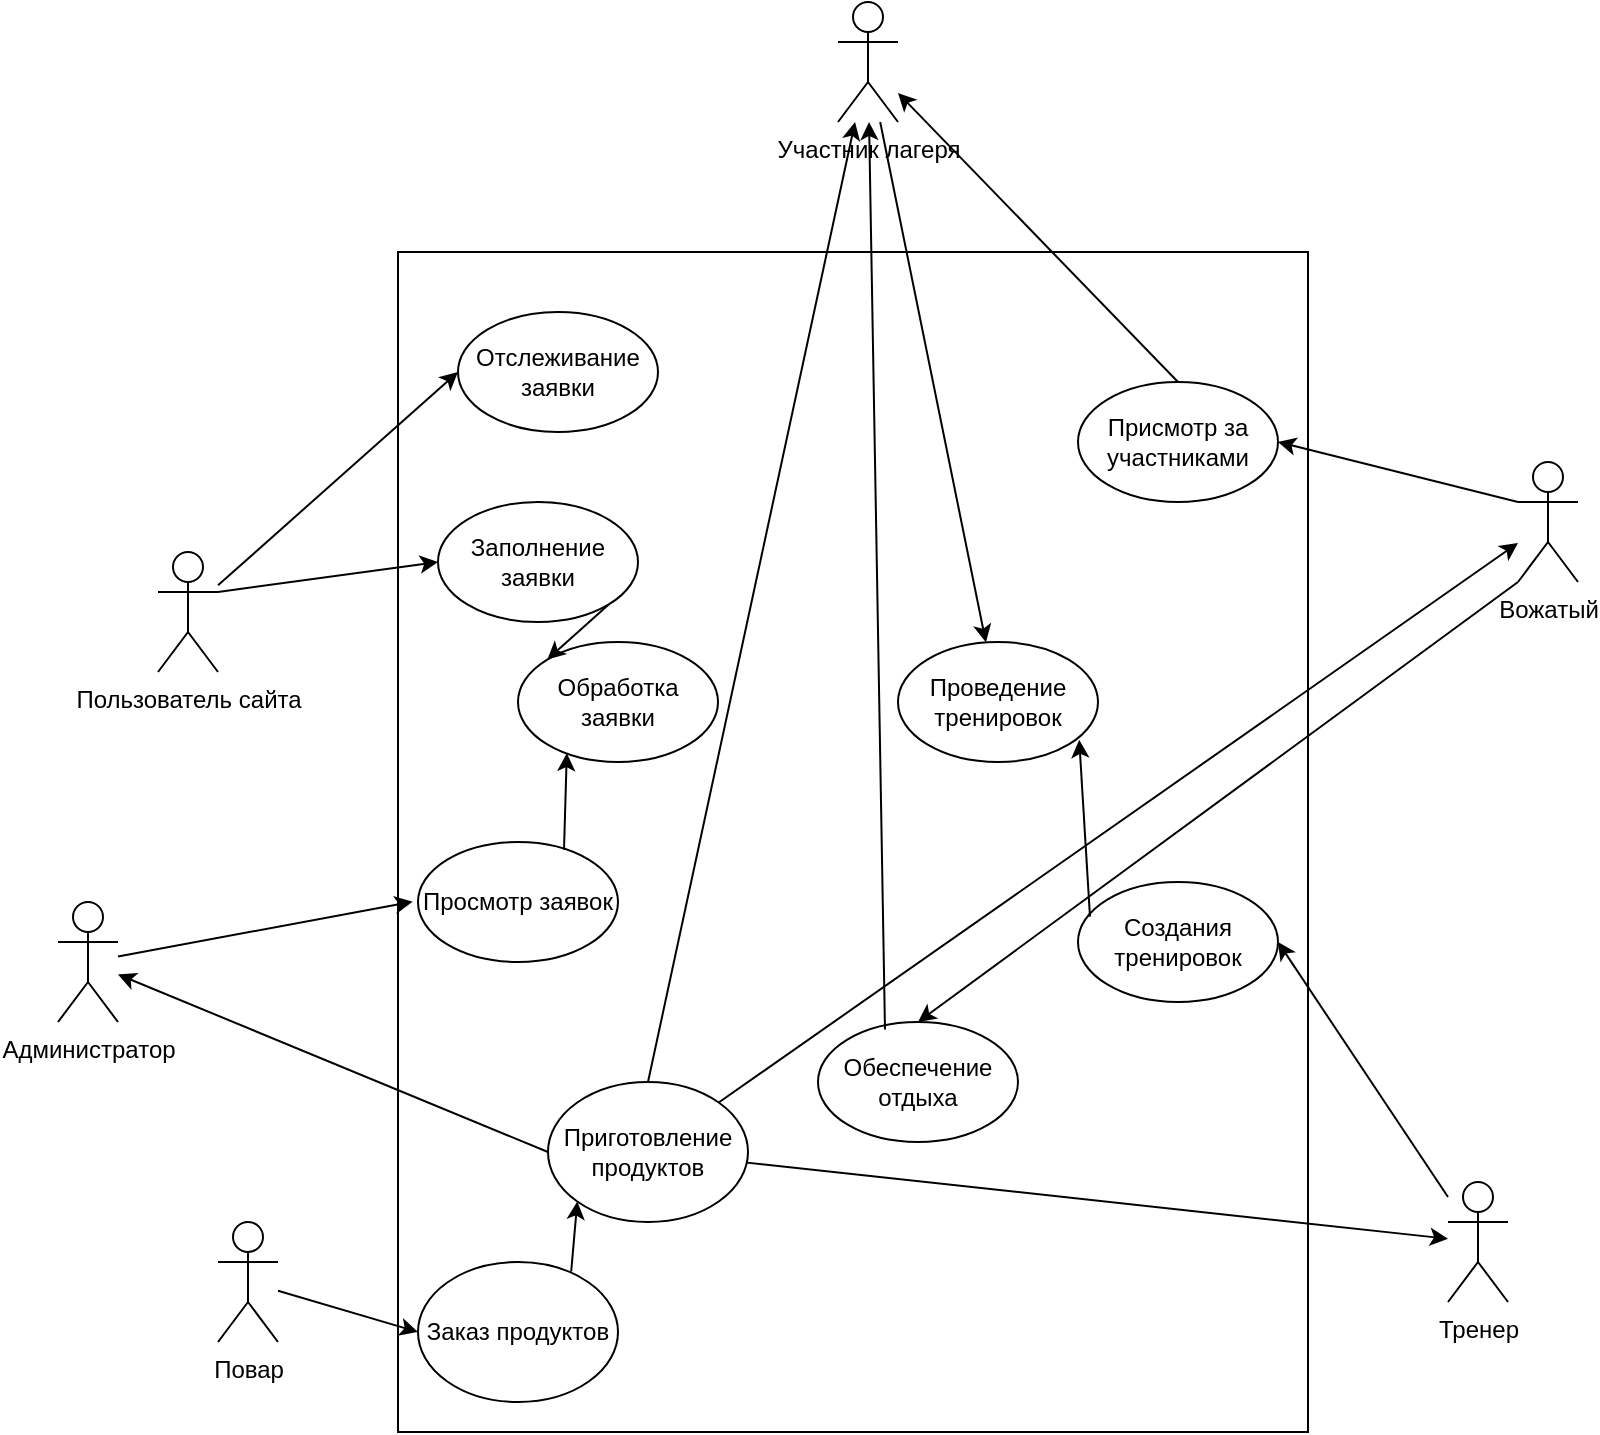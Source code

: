 <mxfile version="24.3.1" type="device">
  <diagram id="R2lEEEUBdFMjLlhIrx00" name="Page-1">
    <mxGraphModel dx="2944" dy="596" grid="1" gridSize="10" guides="1" tooltips="1" connect="1" arrows="1" fold="1" page="1" pageScale="1" pageWidth="850" pageHeight="1100" math="0" shadow="0" extFonts="Permanent Marker^https://fonts.googleapis.com/css?family=Permanent+Marker">
      <root>
        <mxCell id="0" />
        <mxCell id="1" parent="0" />
        <mxCell id="IeWaTaDR5QfWAJEZIo10-232" value="" style="rounded=0;whiteSpace=wrap;html=1;" vertex="1" parent="1">
          <mxGeometry x="1200" y="1385" width="455" height="590" as="geometry" />
        </mxCell>
        <mxCell id="IeWaTaDR5QfWAJEZIo10-233" value="Пользователь сайта" style="shape=umlActor;verticalLabelPosition=bottom;verticalAlign=top;html=1;outlineConnect=0;" vertex="1" parent="1">
          <mxGeometry x="1080" y="1535" width="30" height="60" as="geometry" />
        </mxCell>
        <mxCell id="IeWaTaDR5QfWAJEZIo10-234" value="Администратор" style="shape=umlActor;verticalLabelPosition=bottom;verticalAlign=top;html=1;outlineConnect=0;" vertex="1" parent="1">
          <mxGeometry x="1030" y="1710" width="30" height="60" as="geometry" />
        </mxCell>
        <mxCell id="IeWaTaDR5QfWAJEZIo10-235" value="Просмотр заявок" style="ellipse;whiteSpace=wrap;html=1;" vertex="1" parent="1">
          <mxGeometry x="1210" y="1680" width="100" height="60" as="geometry" />
        </mxCell>
        <mxCell id="IeWaTaDR5QfWAJEZIo10-236" value="Заполнение заявки" style="ellipse;whiteSpace=wrap;html=1;" vertex="1" parent="1">
          <mxGeometry x="1220" y="1510" width="100" height="60" as="geometry" />
        </mxCell>
        <mxCell id="IeWaTaDR5QfWAJEZIo10-237" value="Отслеживание заявки" style="ellipse;whiteSpace=wrap;html=1;" vertex="1" parent="1">
          <mxGeometry x="1230" y="1415" width="100" height="60" as="geometry" />
        </mxCell>
        <mxCell id="IeWaTaDR5QfWAJEZIo10-238" value="Тренер" style="shape=umlActor;verticalLabelPosition=bottom;verticalAlign=top;html=1;outlineConnect=0;" vertex="1" parent="1">
          <mxGeometry x="1725" y="1850" width="30" height="60" as="geometry" />
        </mxCell>
        <mxCell id="IeWaTaDR5QfWAJEZIo10-239" value="Создания тренировок" style="ellipse;whiteSpace=wrap;html=1;" vertex="1" parent="1">
          <mxGeometry x="1540" y="1700" width="100" height="60" as="geometry" />
        </mxCell>
        <mxCell id="IeWaTaDR5QfWAJEZIo10-241" value="Вожатый" style="shape=umlActor;verticalLabelPosition=bottom;verticalAlign=top;html=1;outlineConnect=0;" vertex="1" parent="1">
          <mxGeometry x="1760" y="1490" width="30" height="60" as="geometry" />
        </mxCell>
        <mxCell id="IeWaTaDR5QfWAJEZIo10-242" value="Присмотр за участниками" style="ellipse;whiteSpace=wrap;html=1;" vertex="1" parent="1">
          <mxGeometry x="1540" y="1450" width="100" height="60" as="geometry" />
        </mxCell>
        <mxCell id="IeWaTaDR5QfWAJEZIo10-243" value="Повар" style="shape=umlActor;verticalLabelPosition=bottom;verticalAlign=top;html=1;outlineConnect=0;" vertex="1" parent="1">
          <mxGeometry x="1110" y="1870" width="30" height="60" as="geometry" />
        </mxCell>
        <mxCell id="IeWaTaDR5QfWAJEZIo10-245" value="Заказ продуктов" style="ellipse;whiteSpace=wrap;html=1;" vertex="1" parent="1">
          <mxGeometry x="1210" y="1890" width="100" height="70" as="geometry" />
        </mxCell>
        <mxCell id="IeWaTaDR5QfWAJEZIo10-247" value="Участник лагеря" style="shape=umlActor;verticalLabelPosition=bottom;verticalAlign=top;html=1;outlineConnect=0;" vertex="1" parent="1">
          <mxGeometry x="1420" y="1260" width="30" height="60" as="geometry" />
        </mxCell>
        <mxCell id="IeWaTaDR5QfWAJEZIo10-444" value="" style="endArrow=classic;html=1;rounded=0;exitX=1;exitY=0.333;exitDx=0;exitDy=0;exitPerimeter=0;entryX=0;entryY=0.5;entryDx=0;entryDy=0;" edge="1" parent="1" source="IeWaTaDR5QfWAJEZIo10-233" target="IeWaTaDR5QfWAJEZIo10-236">
          <mxGeometry width="50" height="50" relative="1" as="geometry">
            <mxPoint x="1140.0" y="1540" as="sourcePoint" />
            <mxPoint x="1200" y="1500" as="targetPoint" />
          </mxGeometry>
        </mxCell>
        <mxCell id="IeWaTaDR5QfWAJEZIo10-448" value="" style="endArrow=classic;html=1;rounded=0;entryX=0;entryY=0.5;entryDx=0;entryDy=0;" edge="1" parent="1" source="IeWaTaDR5QfWAJEZIo10-233" target="IeWaTaDR5QfWAJEZIo10-237">
          <mxGeometry width="50" height="50" relative="1" as="geometry">
            <mxPoint x="1110" y="1570" as="sourcePoint" />
            <mxPoint x="1240" y="1500" as="targetPoint" />
          </mxGeometry>
        </mxCell>
        <mxCell id="IeWaTaDR5QfWAJEZIo10-451" value="" style="endArrow=classic;html=1;rounded=0;exitX=0;exitY=0.333;exitDx=0;exitDy=0;exitPerimeter=0;entryX=1;entryY=0.5;entryDx=0;entryDy=0;" edge="1" parent="1" source="IeWaTaDR5QfWAJEZIo10-241" target="IeWaTaDR5QfWAJEZIo10-242">
          <mxGeometry width="50" height="50" relative="1" as="geometry">
            <mxPoint x="1690" y="1520" as="sourcePoint" />
            <mxPoint x="1740" y="1470" as="targetPoint" />
          </mxGeometry>
        </mxCell>
        <mxCell id="IeWaTaDR5QfWAJEZIo10-452" value="" style="endArrow=classic;html=1;rounded=0;exitX=0.5;exitY=0;exitDx=0;exitDy=0;" edge="1" parent="1" source="IeWaTaDR5QfWAJEZIo10-242" target="IeWaTaDR5QfWAJEZIo10-247">
          <mxGeometry width="50" height="50" relative="1" as="geometry">
            <mxPoint x="1700" y="1530" as="sourcePoint" />
            <mxPoint x="1750" y="1480" as="targetPoint" />
          </mxGeometry>
        </mxCell>
        <mxCell id="IeWaTaDR5QfWAJEZIo10-455" value="" style="endArrow=classic;html=1;rounded=0;entryX=-0.026;entryY=0.497;entryDx=0;entryDy=0;entryPerimeter=0;" edge="1" parent="1" source="IeWaTaDR5QfWAJEZIo10-234" target="IeWaTaDR5QfWAJEZIo10-235">
          <mxGeometry width="50" height="50" relative="1" as="geometry">
            <mxPoint x="1070" y="1850" as="sourcePoint" />
            <mxPoint x="1170" y="1740" as="targetPoint" />
          </mxGeometry>
        </mxCell>
        <mxCell id="IeWaTaDR5QfWAJEZIo10-456" value="Проведение тренировок" style="ellipse;whiteSpace=wrap;html=1;" vertex="1" parent="1">
          <mxGeometry x="1450" y="1580" width="100" height="60" as="geometry" />
        </mxCell>
        <mxCell id="IeWaTaDR5QfWAJEZIo10-459" value="" style="endArrow=classic;html=1;rounded=0;entryX=1;entryY=0.5;entryDx=0;entryDy=0;" edge="1" parent="1" source="IeWaTaDR5QfWAJEZIo10-238" target="IeWaTaDR5QfWAJEZIo10-239">
          <mxGeometry width="50" height="50" relative="1" as="geometry">
            <mxPoint x="1690" y="1735" as="sourcePoint" />
            <mxPoint x="1540" y="1710" as="targetPoint" />
          </mxGeometry>
        </mxCell>
        <mxCell id="IeWaTaDR5QfWAJEZIo10-460" value="" style="endArrow=classic;html=1;rounded=0;exitX=0.06;exitY=0.289;exitDx=0;exitDy=0;exitPerimeter=0;entryX=0.906;entryY=0.815;entryDx=0;entryDy=0;entryPerimeter=0;" edge="1" parent="1" source="IeWaTaDR5QfWAJEZIo10-239" target="IeWaTaDR5QfWAJEZIo10-456">
          <mxGeometry width="50" height="50" relative="1" as="geometry">
            <mxPoint x="1770" y="1550" as="sourcePoint" />
            <mxPoint x="1620" y="1525" as="targetPoint" />
          </mxGeometry>
        </mxCell>
        <mxCell id="IeWaTaDR5QfWAJEZIo10-464" value="" style="endArrow=classic;html=1;rounded=0;" edge="1" parent="1" source="IeWaTaDR5QfWAJEZIo10-247" target="IeWaTaDR5QfWAJEZIo10-456">
          <mxGeometry width="50" height="50" relative="1" as="geometry">
            <mxPoint x="1430" y="1340" as="sourcePoint" />
            <mxPoint x="1375" y="1260" as="targetPoint" />
          </mxGeometry>
        </mxCell>
        <mxCell id="IeWaTaDR5QfWAJEZIo10-465" value="Обработка заявки" style="ellipse;whiteSpace=wrap;html=1;" vertex="1" parent="1">
          <mxGeometry x="1260" y="1580" width="100" height="60" as="geometry" />
        </mxCell>
        <mxCell id="IeWaTaDR5QfWAJEZIo10-467" value="" style="endArrow=classic;html=1;rounded=0;entryX=0;entryY=0;entryDx=0;entryDy=0;exitX=1;exitY=1;exitDx=0;exitDy=0;" edge="1" parent="1" source="IeWaTaDR5QfWAJEZIo10-236" target="IeWaTaDR5QfWAJEZIo10-465">
          <mxGeometry width="50" height="50" relative="1" as="geometry">
            <mxPoint x="1350" y="1503" as="sourcePoint" />
            <mxPoint x="1460" y="1507" as="targetPoint" />
          </mxGeometry>
        </mxCell>
        <mxCell id="IeWaTaDR5QfWAJEZIo10-469" value="" style="endArrow=classic;html=1;rounded=0;entryX=0.244;entryY=0.926;entryDx=0;entryDy=0;entryPerimeter=0;exitX=0.73;exitY=0.064;exitDx=0;exitDy=0;exitPerimeter=0;" edge="1" parent="1" source="IeWaTaDR5QfWAJEZIo10-235" target="IeWaTaDR5QfWAJEZIo10-465">
          <mxGeometry width="50" height="50" relative="1" as="geometry">
            <mxPoint x="1080" y="1760" as="sourcePoint" />
            <mxPoint x="1242" y="1760" as="targetPoint" />
          </mxGeometry>
        </mxCell>
        <mxCell id="IeWaTaDR5QfWAJEZIo10-470" value="" style="endArrow=classic;html=1;rounded=0;entryX=0;entryY=0.5;entryDx=0;entryDy=0;" edge="1" parent="1" source="IeWaTaDR5QfWAJEZIo10-243" target="IeWaTaDR5QfWAJEZIo10-245">
          <mxGeometry width="50" height="50" relative="1" as="geometry">
            <mxPoint x="1090" y="1770" as="sourcePoint" />
            <mxPoint x="1252" y="1770" as="targetPoint" />
          </mxGeometry>
        </mxCell>
        <mxCell id="IeWaTaDR5QfWAJEZIo10-471" value="Приготовление продуктов" style="ellipse;whiteSpace=wrap;html=1;" vertex="1" parent="1">
          <mxGeometry x="1275" y="1800" width="100" height="70" as="geometry" />
        </mxCell>
        <mxCell id="IeWaTaDR5QfWAJEZIo10-472" value="" style="endArrow=classic;html=1;rounded=0;entryX=0;entryY=1;entryDx=0;entryDy=0;exitX=0.766;exitY=0.068;exitDx=0;exitDy=0;exitPerimeter=0;" edge="1" parent="1" source="IeWaTaDR5QfWAJEZIo10-245" target="IeWaTaDR5QfWAJEZIo10-471">
          <mxGeometry width="50" height="50" relative="1" as="geometry">
            <mxPoint x="1150" y="1911" as="sourcePoint" />
            <mxPoint x="1235" y="1915" as="targetPoint" />
          </mxGeometry>
        </mxCell>
        <mxCell id="IeWaTaDR5QfWAJEZIo10-473" value="" style="endArrow=classic;html=1;rounded=0;exitX=0.5;exitY=0;exitDx=0;exitDy=0;" edge="1" parent="1" source="IeWaTaDR5QfWAJEZIo10-471" target="IeWaTaDR5QfWAJEZIo10-247">
          <mxGeometry width="50" height="50" relative="1" as="geometry">
            <mxPoint x="1160" y="1921" as="sourcePoint" />
            <mxPoint x="1245" y="1925" as="targetPoint" />
          </mxGeometry>
        </mxCell>
        <mxCell id="IeWaTaDR5QfWAJEZIo10-474" value="" style="endArrow=classic;html=1;rounded=0;exitX=0;exitY=0.5;exitDx=0;exitDy=0;" edge="1" parent="1" source="IeWaTaDR5QfWAJEZIo10-471" target="IeWaTaDR5QfWAJEZIo10-234">
          <mxGeometry width="50" height="50" relative="1" as="geometry">
            <mxPoint x="1220" y="1810" as="sourcePoint" />
            <mxPoint x="1305" y="1814" as="targetPoint" />
          </mxGeometry>
        </mxCell>
        <mxCell id="IeWaTaDR5QfWAJEZIo10-475" value="" style="endArrow=classic;html=1;rounded=0;" edge="1" parent="1" source="IeWaTaDR5QfWAJEZIo10-471" target="IeWaTaDR5QfWAJEZIo10-238">
          <mxGeometry width="50" height="50" relative="1" as="geometry">
            <mxPoint x="1400" y="1820" as="sourcePoint" />
            <mxPoint x="1485" y="1824" as="targetPoint" />
          </mxGeometry>
        </mxCell>
        <mxCell id="IeWaTaDR5QfWAJEZIo10-478" value="" style="endArrow=classic;html=1;rounded=0;exitX=1;exitY=0;exitDx=0;exitDy=0;" edge="1" parent="1" source="IeWaTaDR5QfWAJEZIo10-471" target="IeWaTaDR5QfWAJEZIo10-241">
          <mxGeometry width="50" height="50" relative="1" as="geometry">
            <mxPoint x="1415" y="1766" as="sourcePoint" />
            <mxPoint x="1500" y="1770" as="targetPoint" />
          </mxGeometry>
        </mxCell>
        <mxCell id="IeWaTaDR5QfWAJEZIo10-480" value="" style="endArrow=classic;html=1;rounded=0;exitX=0;exitY=1;exitDx=0;exitDy=0;exitPerimeter=0;entryX=0.5;entryY=0;entryDx=0;entryDy=0;" edge="1" parent="1" source="IeWaTaDR5QfWAJEZIo10-241" target="IeWaTaDR5QfWAJEZIo10-481">
          <mxGeometry width="50" height="50" relative="1" as="geometry">
            <mxPoint x="1895" y="1590" as="sourcePoint" />
            <mxPoint x="2290" y="1340" as="targetPoint" />
          </mxGeometry>
        </mxCell>
        <mxCell id="IeWaTaDR5QfWAJEZIo10-481" value="Обеспечение отдыха" style="ellipse;whiteSpace=wrap;html=1;" vertex="1" parent="1">
          <mxGeometry x="1410" y="1770" width="100" height="60" as="geometry" />
        </mxCell>
        <mxCell id="IeWaTaDR5QfWAJEZIo10-482" value="" style="endArrow=classic;html=1;rounded=0;exitX=0.335;exitY=0.062;exitDx=0;exitDy=0;exitPerimeter=0;" edge="1" parent="1" source="IeWaTaDR5QfWAJEZIo10-481" target="IeWaTaDR5QfWAJEZIo10-247">
          <mxGeometry width="50" height="50" relative="1" as="geometry">
            <mxPoint x="1790" y="1620" as="sourcePoint" />
            <mxPoint x="1580" y="1770" as="targetPoint" />
          </mxGeometry>
        </mxCell>
      </root>
    </mxGraphModel>
  </diagram>
</mxfile>
